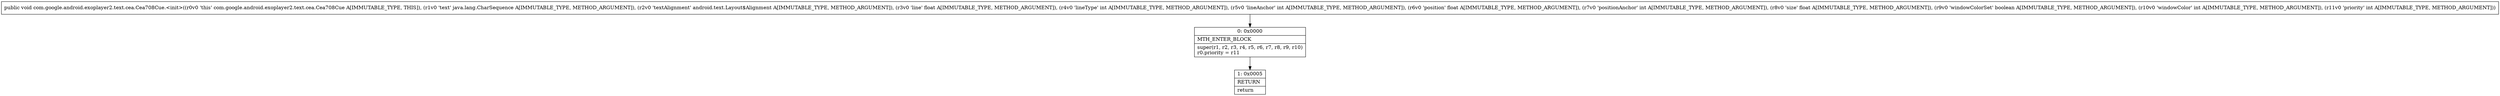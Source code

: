 digraph "CFG forcom.google.android.exoplayer2.text.cea.Cea708Cue.\<init\>(Ljava\/lang\/CharSequence;Landroid\/text\/Layout$Alignment;FIIFIFZII)V" {
Node_0 [shape=record,label="{0\:\ 0x0000|MTH_ENTER_BLOCK\l|super(r1, r2, r3, r4, r5, r6, r7, r8, r9, r10)\lr0.priority = r11\l}"];
Node_1 [shape=record,label="{1\:\ 0x0005|RETURN\l|return\l}"];
MethodNode[shape=record,label="{public void com.google.android.exoplayer2.text.cea.Cea708Cue.\<init\>((r0v0 'this' com.google.android.exoplayer2.text.cea.Cea708Cue A[IMMUTABLE_TYPE, THIS]), (r1v0 'text' java.lang.CharSequence A[IMMUTABLE_TYPE, METHOD_ARGUMENT]), (r2v0 'textAlignment' android.text.Layout$Alignment A[IMMUTABLE_TYPE, METHOD_ARGUMENT]), (r3v0 'line' float A[IMMUTABLE_TYPE, METHOD_ARGUMENT]), (r4v0 'lineType' int A[IMMUTABLE_TYPE, METHOD_ARGUMENT]), (r5v0 'lineAnchor' int A[IMMUTABLE_TYPE, METHOD_ARGUMENT]), (r6v0 'position' float A[IMMUTABLE_TYPE, METHOD_ARGUMENT]), (r7v0 'positionAnchor' int A[IMMUTABLE_TYPE, METHOD_ARGUMENT]), (r8v0 'size' float A[IMMUTABLE_TYPE, METHOD_ARGUMENT]), (r9v0 'windowColorSet' boolean A[IMMUTABLE_TYPE, METHOD_ARGUMENT]), (r10v0 'windowColor' int A[IMMUTABLE_TYPE, METHOD_ARGUMENT]), (r11v0 'priority' int A[IMMUTABLE_TYPE, METHOD_ARGUMENT])) }"];
MethodNode -> Node_0;
Node_0 -> Node_1;
}

